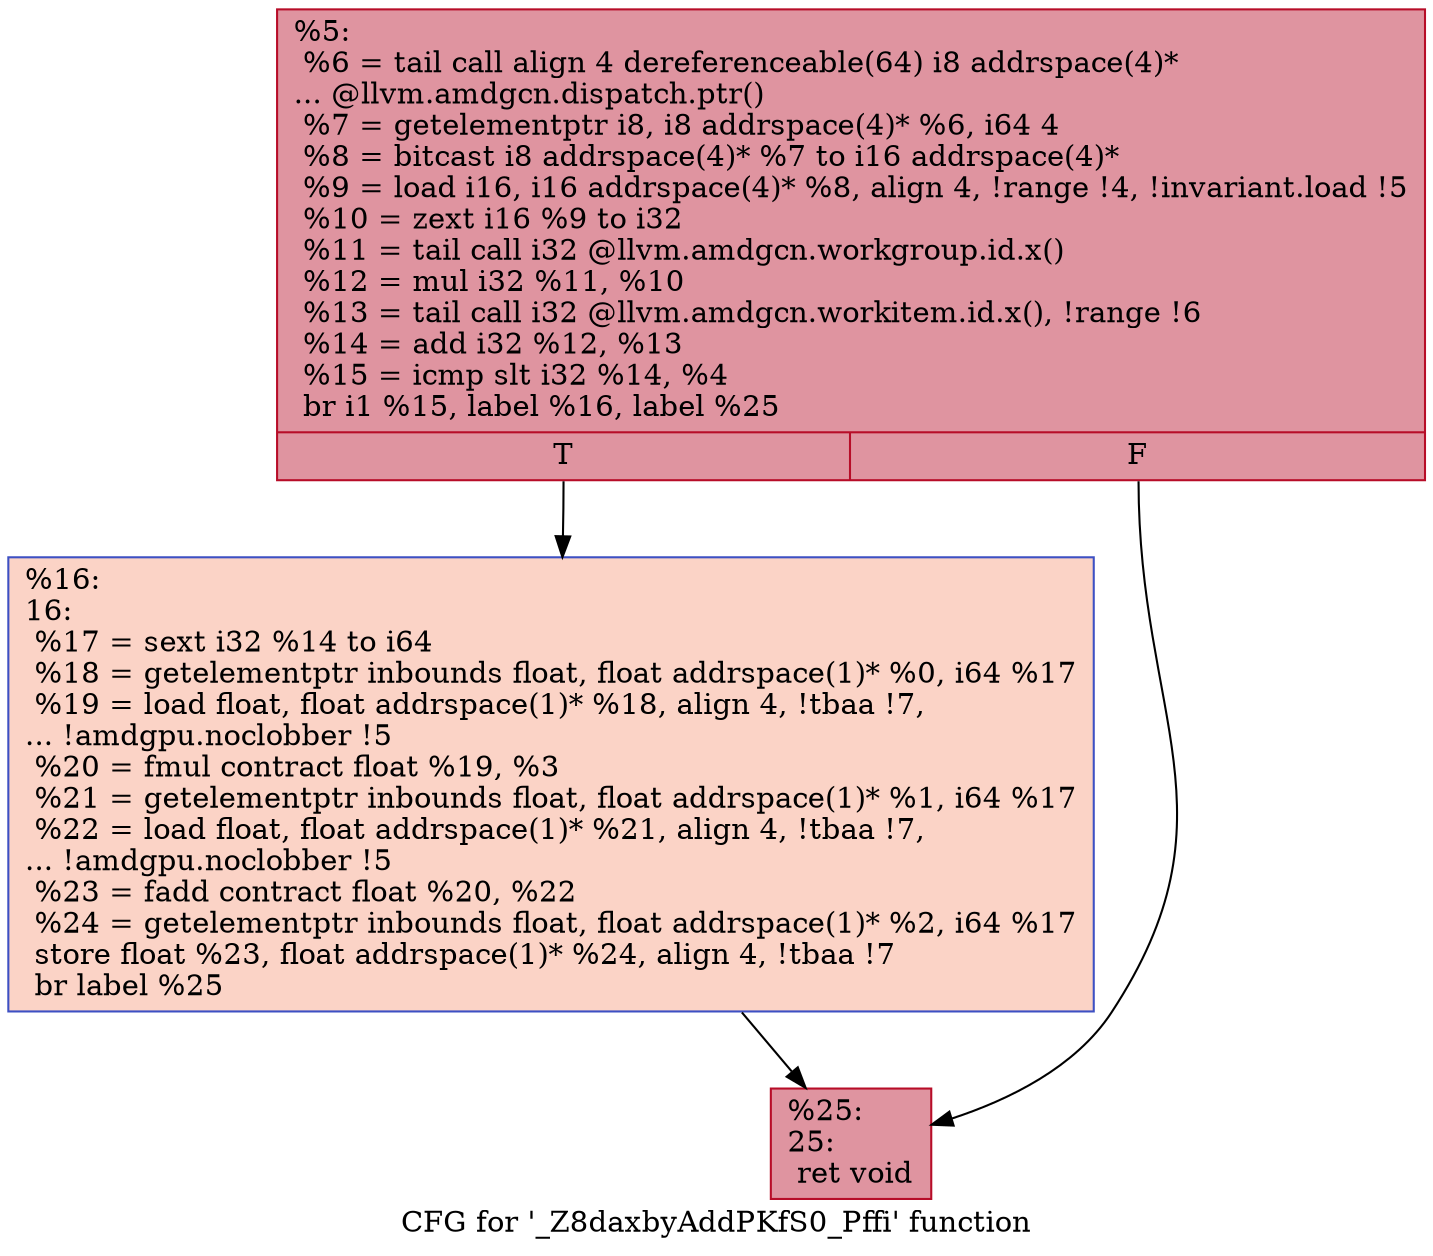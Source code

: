 digraph "CFG for '_Z8daxbyAddPKfS0_Pffi' function" {
	label="CFG for '_Z8daxbyAddPKfS0_Pffi' function";

	Node0x51ba140 [shape=record,color="#b70d28ff", style=filled, fillcolor="#b70d2870",label="{%5:\l  %6 = tail call align 4 dereferenceable(64) i8 addrspace(4)*\l... @llvm.amdgcn.dispatch.ptr()\l  %7 = getelementptr i8, i8 addrspace(4)* %6, i64 4\l  %8 = bitcast i8 addrspace(4)* %7 to i16 addrspace(4)*\l  %9 = load i16, i16 addrspace(4)* %8, align 4, !range !4, !invariant.load !5\l  %10 = zext i16 %9 to i32\l  %11 = tail call i32 @llvm.amdgcn.workgroup.id.x()\l  %12 = mul i32 %11, %10\l  %13 = tail call i32 @llvm.amdgcn.workitem.id.x(), !range !6\l  %14 = add i32 %12, %13\l  %15 = icmp slt i32 %14, %4\l  br i1 %15, label %16, label %25\l|{<s0>T|<s1>F}}"];
	Node0x51ba140:s0 -> Node0x51bc000;
	Node0x51ba140:s1 -> Node0x51bc090;
	Node0x51bc000 [shape=record,color="#3d50c3ff", style=filled, fillcolor="#f59c7d70",label="{%16:\l16:                                               \l  %17 = sext i32 %14 to i64\l  %18 = getelementptr inbounds float, float addrspace(1)* %0, i64 %17\l  %19 = load float, float addrspace(1)* %18, align 4, !tbaa !7,\l... !amdgpu.noclobber !5\l  %20 = fmul contract float %19, %3\l  %21 = getelementptr inbounds float, float addrspace(1)* %1, i64 %17\l  %22 = load float, float addrspace(1)* %21, align 4, !tbaa !7,\l... !amdgpu.noclobber !5\l  %23 = fadd contract float %20, %22\l  %24 = getelementptr inbounds float, float addrspace(1)* %2, i64 %17\l  store float %23, float addrspace(1)* %24, align 4, !tbaa !7\l  br label %25\l}"];
	Node0x51bc000 -> Node0x51bc090;
	Node0x51bc090 [shape=record,color="#b70d28ff", style=filled, fillcolor="#b70d2870",label="{%25:\l25:                                               \l  ret void\l}"];
}
